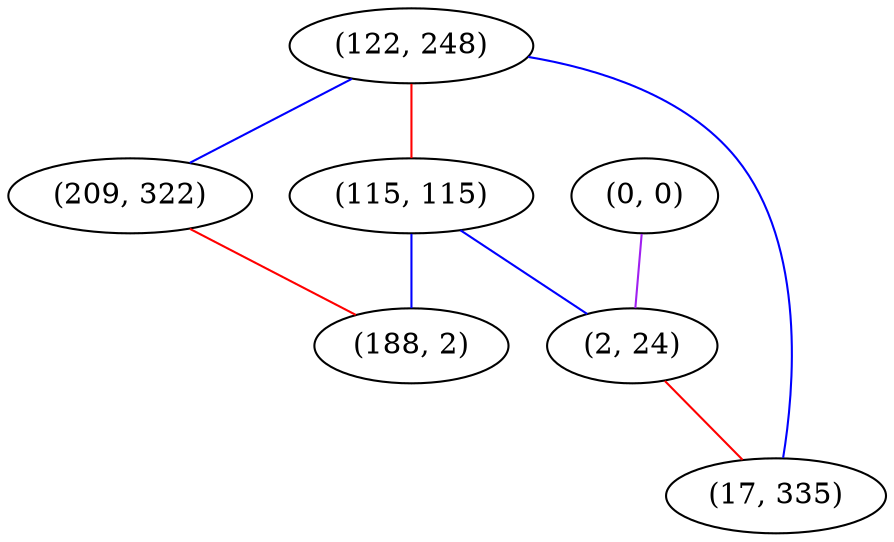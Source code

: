 graph "" {
"(122, 248)";
"(0, 0)";
"(115, 115)";
"(209, 322)";
"(188, 2)";
"(2, 24)";
"(17, 335)";
"(122, 248)" -- "(209, 322)"  [color=blue, key=0, weight=3];
"(122, 248)" -- "(115, 115)"  [color=red, key=0, weight=1];
"(122, 248)" -- "(17, 335)"  [color=blue, key=0, weight=3];
"(0, 0)" -- "(2, 24)"  [color=purple, key=0, weight=4];
"(115, 115)" -- "(188, 2)"  [color=blue, key=0, weight=3];
"(115, 115)" -- "(2, 24)"  [color=blue, key=0, weight=3];
"(209, 322)" -- "(188, 2)"  [color=red, key=0, weight=1];
"(2, 24)" -- "(17, 335)"  [color=red, key=0, weight=1];
}
